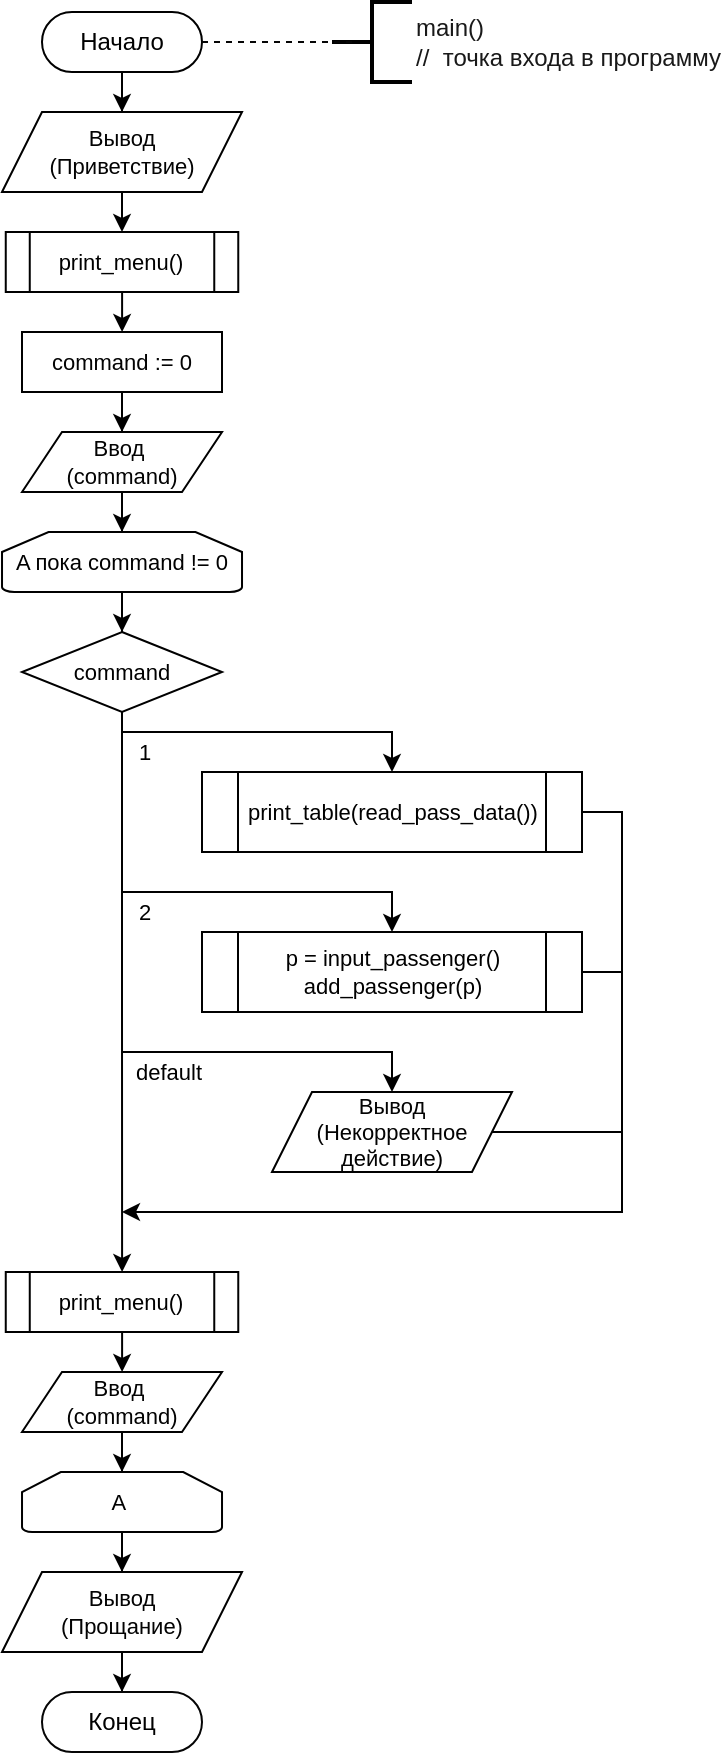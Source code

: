 <mxfile version="22.0.3" type="device" pages="2">
  <diagram id="C5RBs43oDa-KdzZeNtuy" name="Page-1">
    <mxGraphModel dx="779" dy="1020" grid="1" gridSize="10" guides="1" tooltips="1" connect="1" arrows="1" fold="1" page="1" pageScale="1" pageWidth="827" pageHeight="1169" background="#ffffff" math="0" shadow="0">
      <root>
        <mxCell id="WIyWlLk6GJQsqaUBKTNV-0" />
        <mxCell id="WIyWlLk6GJQsqaUBKTNV-1" parent="WIyWlLk6GJQsqaUBKTNV-0" />
        <mxCell id="rWPsry6AmdHpaBM-P6xR-49" style="edgeStyle=orthogonalEdgeStyle;rounded=0;orthogonalLoop=1;jettySize=auto;html=1;strokeColor=#000000;" edge="1" parent="WIyWlLk6GJQsqaUBKTNV-1" source="WIyWlLk6GJQsqaUBKTNV-3" target="_tUgVAbUULejPNzh22qy-0">
          <mxGeometry relative="1" as="geometry" />
        </mxCell>
        <mxCell id="WIyWlLk6GJQsqaUBKTNV-3" value="&lt;font color=&quot;#000000&quot;&gt;Начало&lt;/font&gt;" style="rounded=1;whiteSpace=wrap;html=1;fontSize=12;glass=0;strokeWidth=1;shadow=0;arcSize=50;strokeColor=#000000;fillColor=none;" parent="WIyWlLk6GJQsqaUBKTNV-1" vertex="1">
          <mxGeometry x="120" y="40" width="80" height="30" as="geometry" />
        </mxCell>
        <mxCell id="Qi15xtnJ09Df0GoSAWtn-0" value="&lt;font color=&quot;#191919&quot;&gt;main()&lt;br&gt;//&amp;nbsp; точка входа в программу&lt;br&gt;&lt;/font&gt;" style="strokeWidth=2;html=1;shape=mxgraph.flowchart.annotation_2;align=left;labelPosition=right;pointerEvents=1;strokeColor=#000000;" parent="WIyWlLk6GJQsqaUBKTNV-1" vertex="1">
          <mxGeometry x="265" y="35" width="40" height="40" as="geometry" />
        </mxCell>
        <mxCell id="Qi15xtnJ09Df0GoSAWtn-2" style="edgeStyle=orthogonalEdgeStyle;rounded=0;orthogonalLoop=1;jettySize=auto;html=1;entryX=0.27;entryY=0.5;entryDx=0;entryDy=0;entryPerimeter=0;dashed=1;endArrow=none;endFill=0;strokeColor=#050505;exitX=1;exitY=0.5;exitDx=0;exitDy=0;" parent="WIyWlLk6GJQsqaUBKTNV-1" source="WIyWlLk6GJQsqaUBKTNV-3" target="Qi15xtnJ09Df0GoSAWtn-0" edge="1">
          <mxGeometry relative="1" as="geometry">
            <Array as="points">
              <mxPoint x="240" y="55" />
              <mxPoint x="240" y="55" />
            </Array>
          </mxGeometry>
        </mxCell>
        <mxCell id="rWPsry6AmdHpaBM-P6xR-34" style="edgeStyle=orthogonalEdgeStyle;rounded=0;orthogonalLoop=1;jettySize=auto;html=1;exitX=0.5;exitY=0;exitDx=0;exitDy=0;strokeColor=#000000;startArrow=classic;startFill=1;endArrow=none;endFill=0;" edge="1" parent="WIyWlLk6GJQsqaUBKTNV-1" source="vsL5W6VhsvwQeHXMyWO6-37">
          <mxGeometry relative="1" as="geometry">
            <mxPoint x="160" y="400" as="targetPoint" />
            <Array as="points">
              <mxPoint x="295" y="400" />
            </Array>
          </mxGeometry>
        </mxCell>
        <mxCell id="rWPsry6AmdHpaBM-P6xR-35" value="1" style="edgeLabel;html=1;align=center;verticalAlign=middle;resizable=0;points=[];labelBackgroundColor=none;fontColor=#000000;" vertex="1" connectable="0" parent="rWPsry6AmdHpaBM-P6xR-34">
          <mxGeometry x="0.608" relative="1" as="geometry">
            <mxPoint x="-20" y="10" as="offset" />
          </mxGeometry>
        </mxCell>
        <mxCell id="rWPsry6AmdHpaBM-P6xR-44" style="edgeStyle=orthogonalEdgeStyle;rounded=0;orthogonalLoop=1;jettySize=auto;html=1;strokeColor=#000000;exitX=1;exitY=0.5;exitDx=0;exitDy=0;endArrow=classic;endFill=1;" edge="1" parent="WIyWlLk6GJQsqaUBKTNV-1" source="vsL5W6VhsvwQeHXMyWO6-37">
          <mxGeometry relative="1" as="geometry">
            <mxPoint x="160" y="640" as="targetPoint" />
            <Array as="points">
              <mxPoint x="410" y="440" />
              <mxPoint x="410" y="640" />
            </Array>
          </mxGeometry>
        </mxCell>
        <mxCell id="vsL5W6VhsvwQeHXMyWO6-37" value="print_table(read_pass_data())" style="shape=process;whiteSpace=wrap;html=1;backgroundOutline=1;fontSize=11;fillColor=none;strokeColor=#000000;fontColor=#000000;strokeWidth=1;rounded=0;size=0.094;" parent="WIyWlLk6GJQsqaUBKTNV-1" vertex="1">
          <mxGeometry x="200" y="420" width="190" height="40" as="geometry" />
        </mxCell>
        <mxCell id="rWPsry6AmdHpaBM-P6xR-50" style="edgeStyle=orthogonalEdgeStyle;rounded=0;orthogonalLoop=1;jettySize=auto;html=1;strokeColor=#000000;" edge="1" parent="WIyWlLk6GJQsqaUBKTNV-1" source="_tUgVAbUULejPNzh22qy-0" target="_tUgVAbUULejPNzh22qy-1">
          <mxGeometry relative="1" as="geometry" />
        </mxCell>
        <mxCell id="_tUgVAbUULejPNzh22qy-0" value="&lt;font color=&quot;#030303&quot;&gt;Вывод &lt;br&gt;(Приветствие)&lt;br&gt;&lt;/font&gt;" style="shape=parallelogram;perimeter=parallelogramPerimeter;whiteSpace=wrap;html=1;fixedSize=1;rounded=0;strokeColor=#000000;align=center;verticalAlign=middle;fontFamily=Helvetica;fontSize=11;fontColor=default;fillColor=none;" parent="WIyWlLk6GJQsqaUBKTNV-1" vertex="1">
          <mxGeometry x="100" y="90" width="120" height="40" as="geometry" />
        </mxCell>
        <mxCell id="rWPsry6AmdHpaBM-P6xR-51" style="edgeStyle=orthogonalEdgeStyle;rounded=0;orthogonalLoop=1;jettySize=auto;html=1;strokeColor=#000000;" edge="1" parent="WIyWlLk6GJQsqaUBKTNV-1" source="_tUgVAbUULejPNzh22qy-1" target="i_zScgs4UD1MNrp97Cdz-0">
          <mxGeometry relative="1" as="geometry" />
        </mxCell>
        <mxCell id="_tUgVAbUULejPNzh22qy-1" value="print_menu()" style="shape=process;whiteSpace=wrap;html=1;backgroundOutline=1;fontSize=11;fillColor=none;strokeColor=#000000;fontColor=#000000;strokeWidth=1;rounded=0;" parent="WIyWlLk6GJQsqaUBKTNV-1" vertex="1">
          <mxGeometry x="101.88" y="150" width="116.25" height="30" as="geometry" />
        </mxCell>
        <mxCell id="rWPsry6AmdHpaBM-P6xR-52" style="edgeStyle=orthogonalEdgeStyle;rounded=0;orthogonalLoop=1;jettySize=auto;html=1;strokeColor=#000000;" edge="1" parent="WIyWlLk6GJQsqaUBKTNV-1" source="i_zScgs4UD1MNrp97Cdz-0" target="rWPsry6AmdHpaBM-P6xR-29">
          <mxGeometry relative="1" as="geometry" />
        </mxCell>
        <mxCell id="i_zScgs4UD1MNrp97Cdz-0" value="&lt;font color=&quot;#030303&quot;&gt;command := 0&lt;br&gt;&lt;/font&gt;" style="rounded=0;whiteSpace=wrap;html=1;strokeColor=#000000;align=center;verticalAlign=middle;fontFamily=Helvetica;fontSize=11;fontColor=default;fillColor=none;" parent="WIyWlLk6GJQsqaUBKTNV-1" vertex="1">
          <mxGeometry x="110" y="200" width="100" height="30" as="geometry" />
        </mxCell>
        <mxCell id="rWPsry6AmdHpaBM-P6xR-54" style="edgeStyle=orthogonalEdgeStyle;rounded=0;orthogonalLoop=1;jettySize=auto;html=1;strokeColor=#000000;" edge="1" parent="WIyWlLk6GJQsqaUBKTNV-1" source="rWPsry6AmdHpaBM-P6xR-28" target="rWPsry6AmdHpaBM-P6xR-30">
          <mxGeometry relative="1" as="geometry" />
        </mxCell>
        <mxCell id="rWPsry6AmdHpaBM-P6xR-28" value="A пока command != 0" style="strokeWidth=1;html=1;shape=mxgraph.flowchart.loop_limit;whiteSpace=wrap;rounded=0;strokeColor=#000000;align=center;verticalAlign=middle;fontFamily=Helvetica;fontSize=11;fontColor=#000000;fillColor=none;" vertex="1" parent="WIyWlLk6GJQsqaUBKTNV-1">
          <mxGeometry x="100.01" y="300" width="120" height="30" as="geometry" />
        </mxCell>
        <mxCell id="rWPsry6AmdHpaBM-P6xR-53" style="edgeStyle=orthogonalEdgeStyle;rounded=0;orthogonalLoop=1;jettySize=auto;html=1;strokeColor=#000000;" edge="1" parent="WIyWlLk6GJQsqaUBKTNV-1" source="rWPsry6AmdHpaBM-P6xR-29" target="rWPsry6AmdHpaBM-P6xR-28">
          <mxGeometry relative="1" as="geometry" />
        </mxCell>
        <mxCell id="rWPsry6AmdHpaBM-P6xR-29" value="&lt;font color=&quot;#030303&quot;&gt;Ввод&amp;nbsp;&lt;br&gt;(command)&lt;br&gt;&lt;/font&gt;" style="shape=parallelogram;perimeter=parallelogramPerimeter;whiteSpace=wrap;html=1;fixedSize=1;rounded=0;strokeColor=#000000;align=center;verticalAlign=middle;fontFamily=Helvetica;fontSize=11;fontColor=default;fillColor=none;" vertex="1" parent="WIyWlLk6GJQsqaUBKTNV-1">
          <mxGeometry x="110.01" y="250" width="100" height="30" as="geometry" />
        </mxCell>
        <mxCell id="rWPsry6AmdHpaBM-P6xR-43" style="edgeStyle=orthogonalEdgeStyle;rounded=0;orthogonalLoop=1;jettySize=auto;html=1;strokeColor=#000000;" edge="1" parent="WIyWlLk6GJQsqaUBKTNV-1" source="rWPsry6AmdHpaBM-P6xR-30" target="rWPsry6AmdHpaBM-P6xR-42">
          <mxGeometry relative="1" as="geometry" />
        </mxCell>
        <mxCell id="rWPsry6AmdHpaBM-P6xR-30" value="command" style="strokeWidth=1;html=1;shape=mxgraph.flowchart.decision;whiteSpace=wrap;fontSize=11;fillColor=none;strokeColor=#000000;rounded=0;fontColor=#000000;fillColor=none;" vertex="1" parent="WIyWlLk6GJQsqaUBKTNV-1">
          <mxGeometry x="110" y="350" width="100" height="40" as="geometry" />
        </mxCell>
        <mxCell id="rWPsry6AmdHpaBM-P6xR-60" style="edgeStyle=orthogonalEdgeStyle;rounded=0;orthogonalLoop=1;jettySize=auto;html=1;entryX=0.5;entryY=0;entryDx=0;entryDy=0;strokeColor=#000000;" edge="1" parent="WIyWlLk6GJQsqaUBKTNV-1" source="rWPsry6AmdHpaBM-P6xR-31" target="rWPsry6AmdHpaBM-P6xR-32">
          <mxGeometry relative="1" as="geometry" />
        </mxCell>
        <mxCell id="rWPsry6AmdHpaBM-P6xR-31" value="&lt;font color=&quot;#030303&quot;&gt;Вывод &lt;br&gt;(Прощание)&lt;br&gt;&lt;/font&gt;" style="shape=parallelogram;perimeter=parallelogramPerimeter;whiteSpace=wrap;html=1;fixedSize=1;rounded=0;strokeColor=#000000;align=center;verticalAlign=middle;fontFamily=Helvetica;fontSize=11;fontColor=default;fillColor=none;" vertex="1" parent="WIyWlLk6GJQsqaUBKTNV-1">
          <mxGeometry x="100.01" y="820" width="120" height="40" as="geometry" />
        </mxCell>
        <mxCell id="rWPsry6AmdHpaBM-P6xR-32" value="&lt;font color=&quot;#000000&quot;&gt;Конец&lt;/font&gt;" style="rounded=1;whiteSpace=wrap;html=1;fontSize=12;glass=0;strokeWidth=1;shadow=0;arcSize=50;strokeColor=#050505;fillColor=none;" vertex="1" parent="WIyWlLk6GJQsqaUBKTNV-1">
          <mxGeometry x="120" y="880" width="80" height="30" as="geometry" />
        </mxCell>
        <mxCell id="rWPsry6AmdHpaBM-P6xR-45" style="edgeStyle=orthogonalEdgeStyle;rounded=0;orthogonalLoop=1;jettySize=auto;html=1;exitX=1;exitY=0.5;exitDx=0;exitDy=0;strokeColor=#000000;endArrow=none;endFill=0;" edge="1" parent="WIyWlLk6GJQsqaUBKTNV-1" source="rWPsry6AmdHpaBM-P6xR-36">
          <mxGeometry relative="1" as="geometry">
            <mxPoint x="410" y="520" as="targetPoint" />
          </mxGeometry>
        </mxCell>
        <mxCell id="rWPsry6AmdHpaBM-P6xR-36" value="p = input_passenger()&lt;br&gt;add_passenger(p)" style="shape=process;whiteSpace=wrap;html=1;backgroundOutline=1;fontSize=11;fillColor=none;strokeColor=#000000;fontColor=#000000;strokeWidth=1;rounded=0;size=0.094;" vertex="1" parent="WIyWlLk6GJQsqaUBKTNV-1">
          <mxGeometry x="200" y="500" width="190" height="40" as="geometry" />
        </mxCell>
        <mxCell id="rWPsry6AmdHpaBM-P6xR-37" style="edgeStyle=orthogonalEdgeStyle;rounded=0;orthogonalLoop=1;jettySize=auto;html=1;strokeColor=#000000;startArrow=classic;startFill=1;endArrow=none;endFill=0;" edge="1" parent="WIyWlLk6GJQsqaUBKTNV-1" source="rWPsry6AmdHpaBM-P6xR-36">
          <mxGeometry relative="1" as="geometry">
            <mxPoint x="160" y="480" as="targetPoint" />
            <mxPoint x="295" y="500" as="sourcePoint" />
            <Array as="points">
              <mxPoint x="295" y="480" />
            </Array>
          </mxGeometry>
        </mxCell>
        <mxCell id="rWPsry6AmdHpaBM-P6xR-38" value="2" style="edgeLabel;html=1;align=center;verticalAlign=middle;resizable=0;points=[];labelBackgroundColor=none;fontColor=#000000;" vertex="1" connectable="0" parent="rWPsry6AmdHpaBM-P6xR-37">
          <mxGeometry x="0.608" relative="1" as="geometry">
            <mxPoint x="-20" y="10" as="offset" />
          </mxGeometry>
        </mxCell>
        <mxCell id="rWPsry6AmdHpaBM-P6xR-46" style="edgeStyle=orthogonalEdgeStyle;rounded=0;orthogonalLoop=1;jettySize=auto;html=1;exitX=1;exitY=0.5;exitDx=0;exitDy=0;strokeColor=#000000;endArrow=none;endFill=0;" edge="1" parent="WIyWlLk6GJQsqaUBKTNV-1" source="rWPsry6AmdHpaBM-P6xR-39">
          <mxGeometry relative="1" as="geometry">
            <mxPoint x="410" y="600" as="targetPoint" />
          </mxGeometry>
        </mxCell>
        <mxCell id="rWPsry6AmdHpaBM-P6xR-39" value="&lt;font color=&quot;#030303&quot;&gt;Вывод &lt;br&gt;(Некорректное действие)&lt;br&gt;&lt;/font&gt;" style="shape=parallelogram;perimeter=parallelogramPerimeter;whiteSpace=wrap;html=1;fixedSize=1;rounded=0;strokeColor=#000000;align=center;verticalAlign=middle;fontFamily=Helvetica;fontSize=11;fontColor=default;fillColor=none;" vertex="1" parent="WIyWlLk6GJQsqaUBKTNV-1">
          <mxGeometry x="235" y="580" width="120" height="40" as="geometry" />
        </mxCell>
        <mxCell id="rWPsry6AmdHpaBM-P6xR-40" style="edgeStyle=orthogonalEdgeStyle;rounded=0;orthogonalLoop=1;jettySize=auto;html=1;strokeColor=#000000;startArrow=classic;startFill=1;endArrow=none;endFill=0;" edge="1" parent="WIyWlLk6GJQsqaUBKTNV-1" source="rWPsry6AmdHpaBM-P6xR-39">
          <mxGeometry relative="1" as="geometry">
            <mxPoint x="160" y="560" as="targetPoint" />
            <mxPoint x="295" y="580" as="sourcePoint" />
            <Array as="points">
              <mxPoint x="295" y="560" />
            </Array>
          </mxGeometry>
        </mxCell>
        <mxCell id="rWPsry6AmdHpaBM-P6xR-41" value="default" style="edgeLabel;html=1;align=center;verticalAlign=middle;resizable=0;points=[];labelBackgroundColor=none;fontColor=#000000;" vertex="1" connectable="0" parent="rWPsry6AmdHpaBM-P6xR-40">
          <mxGeometry x="0.608" relative="1" as="geometry">
            <mxPoint x="-8" y="10" as="offset" />
          </mxGeometry>
        </mxCell>
        <mxCell id="rWPsry6AmdHpaBM-P6xR-55" style="edgeStyle=orthogonalEdgeStyle;rounded=0;orthogonalLoop=1;jettySize=auto;html=1;strokeColor=#000000;" edge="1" parent="WIyWlLk6GJQsqaUBKTNV-1" source="rWPsry6AmdHpaBM-P6xR-42" target="rWPsry6AmdHpaBM-P6xR-47">
          <mxGeometry relative="1" as="geometry" />
        </mxCell>
        <mxCell id="rWPsry6AmdHpaBM-P6xR-42" value="print_menu()" style="shape=process;whiteSpace=wrap;html=1;backgroundOutline=1;fontSize=11;fillColor=none;strokeColor=#000000;fontColor=#000000;strokeWidth=1;rounded=0;" vertex="1" parent="WIyWlLk6GJQsqaUBKTNV-1">
          <mxGeometry x="101.88" y="670" width="116.25" height="30" as="geometry" />
        </mxCell>
        <mxCell id="rWPsry6AmdHpaBM-P6xR-57" style="edgeStyle=orthogonalEdgeStyle;rounded=0;orthogonalLoop=1;jettySize=auto;html=1;strokeColor=#000000;" edge="1" parent="WIyWlLk6GJQsqaUBKTNV-1" source="rWPsry6AmdHpaBM-P6xR-47" target="rWPsry6AmdHpaBM-P6xR-48">
          <mxGeometry relative="1" as="geometry" />
        </mxCell>
        <mxCell id="rWPsry6AmdHpaBM-P6xR-47" value="&lt;font color=&quot;#030303&quot;&gt;Ввод&amp;nbsp;&lt;br&gt;(command)&lt;br&gt;&lt;/font&gt;" style="shape=parallelogram;perimeter=parallelogramPerimeter;whiteSpace=wrap;html=1;fixedSize=1;rounded=0;strokeColor=#000000;align=center;verticalAlign=middle;fontFamily=Helvetica;fontSize=11;fontColor=default;fillColor=none;" vertex="1" parent="WIyWlLk6GJQsqaUBKTNV-1">
          <mxGeometry x="110.0" y="720" width="100" height="30" as="geometry" />
        </mxCell>
        <mxCell id="rWPsry6AmdHpaBM-P6xR-58" style="edgeStyle=orthogonalEdgeStyle;rounded=0;orthogonalLoop=1;jettySize=auto;html=1;strokeColor=#000000;" edge="1" parent="WIyWlLk6GJQsqaUBKTNV-1" source="rWPsry6AmdHpaBM-P6xR-48" target="rWPsry6AmdHpaBM-P6xR-31">
          <mxGeometry relative="1" as="geometry" />
        </mxCell>
        <mxCell id="rWPsry6AmdHpaBM-P6xR-48" value="A&amp;nbsp;" style="strokeWidth=1;html=1;shape=mxgraph.flowchart.loop_limit;whiteSpace=wrap;rounded=0;strokeColor=#000000;align=center;verticalAlign=middle;fontFamily=Helvetica;fontSize=11;fontColor=#000000;fillColor=none;" vertex="1" parent="WIyWlLk6GJQsqaUBKTNV-1">
          <mxGeometry x="110.01" y="770" width="100" height="30" as="geometry" />
        </mxCell>
      </root>
    </mxGraphModel>
  </diagram>
  <diagram id="sNGPoIVR03euQGcH20GE" name="Страница — 2">
    <mxGraphModel dx="1058" dy="1481" grid="1" gridSize="10" guides="1" tooltips="1" connect="1" arrows="1" fold="1" page="1" pageScale="1" pageWidth="827" pageHeight="1169" math="0" shadow="0">
      <root>
        <mxCell id="0" />
        <mxCell id="1" parent="0" />
      </root>
    </mxGraphModel>
  </diagram>
</mxfile>
